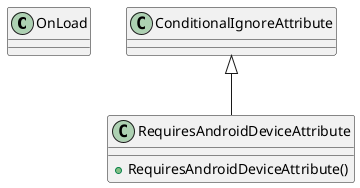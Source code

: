 @startuml
class OnLoad {
}
class RequiresAndroidDeviceAttribute {
    + RequiresAndroidDeviceAttribute()
}
ConditionalIgnoreAttribute <|-- RequiresAndroidDeviceAttribute
@enduml

